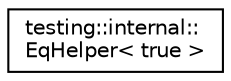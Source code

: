 digraph "Graphical Class Hierarchy"
{
  edge [fontname="Helvetica",fontsize="10",labelfontname="Helvetica",labelfontsize="10"];
  node [fontname="Helvetica",fontsize="10",shape=record];
  rankdir="LR";
  Node1 [label="testing::internal::\lEqHelper\< true \>",height=0.2,width=0.4,color="black", fillcolor="white", style="filled",URL="$classtesting_1_1internal_1_1_eq_helper_3_01true_01_4.html"];
}
